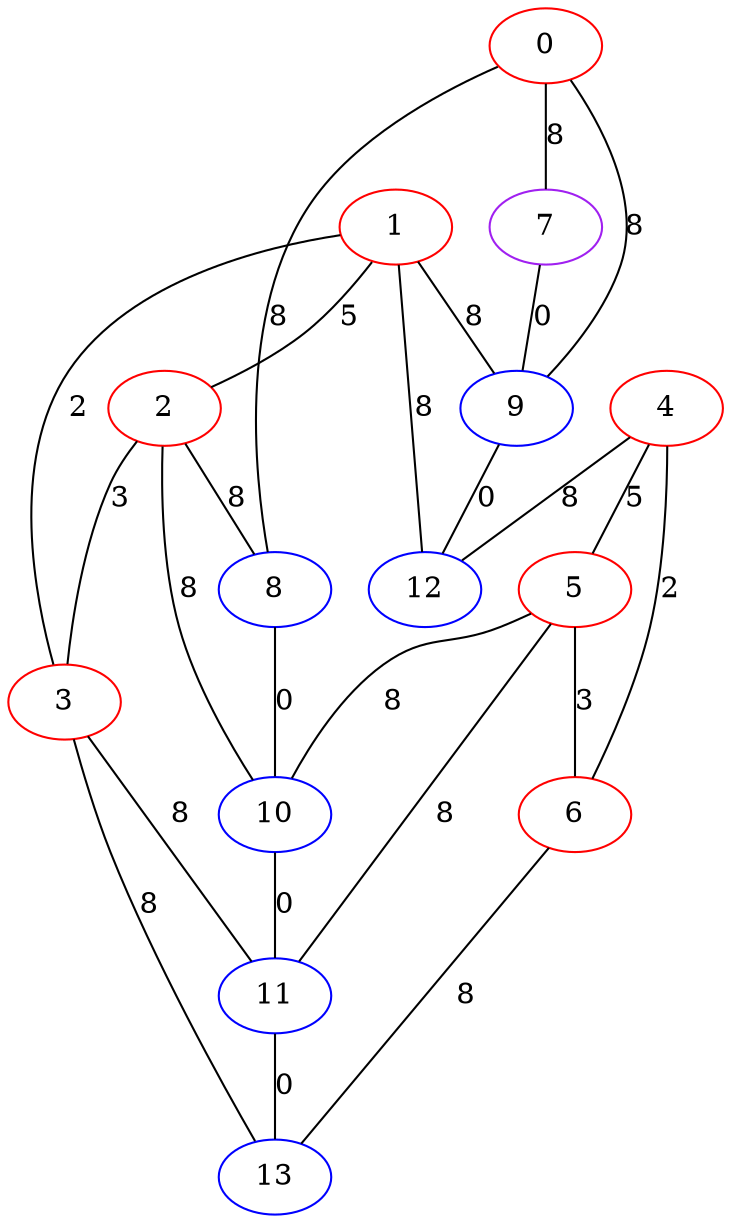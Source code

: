 graph "" {
0 [color=red, weight=1];
1 [color=red, weight=1];
2 [color=red, weight=1];
3 [color=red, weight=1];
4 [color=red, weight=1];
5 [color=red, weight=1];
6 [color=red, weight=1];
7 [color=purple, weight=4];
8 [color=blue, weight=3];
9 [color=blue, weight=3];
10 [color=blue, weight=3];
11 [color=blue, weight=3];
12 [color=blue, weight=3];
13 [color=blue, weight=3];
0 -- 8  [key=0, label=8];
0 -- 9  [key=0, label=8];
0 -- 7  [key=0, label=8];
1 -- 9  [key=0, label=8];
1 -- 2  [key=0, label=5];
1 -- 3  [key=0, label=2];
1 -- 12  [key=0, label=8];
2 -- 8  [key=0, label=8];
2 -- 10  [key=0, label=8];
2 -- 3  [key=0, label=3];
3 -- 11  [key=0, label=8];
3 -- 13  [key=0, label=8];
4 -- 12  [key=0, label=8];
4 -- 5  [key=0, label=5];
4 -- 6  [key=0, label=2];
5 -- 10  [key=0, label=8];
5 -- 11  [key=0, label=8];
5 -- 6  [key=0, label=3];
6 -- 13  [key=0, label=8];
7 -- 9  [key=0, label=0];
8 -- 10  [key=0, label=0];
9 -- 12  [key=0, label=0];
10 -- 11  [key=0, label=0];
11 -- 13  [key=0, label=0];
}
